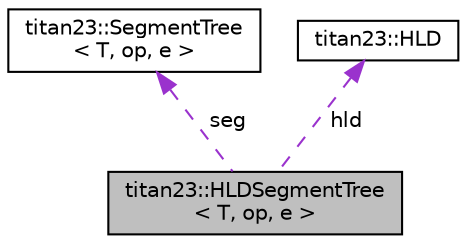 digraph "titan23::HLDSegmentTree&lt; T, op, e &gt;"
{
 // LATEX_PDF_SIZE
  edge [fontname="Helvetica",fontsize="10",labelfontname="Helvetica",labelfontsize="10"];
  node [fontname="Helvetica",fontsize="10",shape=record];
  Node1 [label="titan23::HLDSegmentTree\l\< T, op, e \>",height=0.2,width=0.4,color="black", fillcolor="grey75", style="filled", fontcolor="black",tooltip=" "];
  Node2 -> Node1 [dir="back",color="darkorchid3",fontsize="10",style="dashed",label=" seg" ,fontname="Helvetica"];
  Node2 [label="titan23::SegmentTree\l\< T, op, e \>",height=0.2,width=0.4,color="black", fillcolor="white", style="filled",URL="$structtitan23_1_1SegmentTree.html",tooltip=" "];
  Node3 -> Node1 [dir="back",color="darkorchid3",fontsize="10",style="dashed",label=" hld" ,fontname="Helvetica"];
  Node3 [label="titan23::HLD",height=0.2,width=0.4,color="black", fillcolor="white", style="filled",URL="$structtitan23_1_1HLD.html",tooltip=" "];
}
